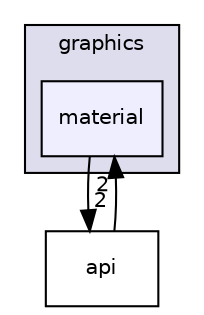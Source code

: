 digraph "engine/includes/graphics/material" {
  compound=true
  node [ fontsize="10", fontname="Helvetica"];
  edge [ labelfontsize="10", labelfontname="Helvetica"];
  subgraph clusterdir_2b56745026db6f0383665739727baae4 {
    graph [ bgcolor="#ddddee", pencolor="black", label="graphics" fontname="Helvetica", fontsize="10", URL="dir_2b56745026db6f0383665739727baae4.html"]
  dir_0840ebbe8dbe2d8bf37a97e46d439ea6 [shape=box, label="material", style="filled", fillcolor="#eeeeff", pencolor="black", URL="dir_0840ebbe8dbe2d8bf37a97e46d439ea6.html"];
  }
  dir_e1c0c931d03c2b93cae1befe7cfa5479 [shape=box label="api" URL="dir_e1c0c931d03c2b93cae1befe7cfa5479.html"];
  dir_e1c0c931d03c2b93cae1befe7cfa5479->dir_0840ebbe8dbe2d8bf37a97e46d439ea6 [headlabel="2", labeldistance=1.5 headhref="dir_000005_000010.html"];
  dir_0840ebbe8dbe2d8bf37a97e46d439ea6->dir_e1c0c931d03c2b93cae1befe7cfa5479 [headlabel="2", labeldistance=1.5 headhref="dir_000010_000005.html"];
}
